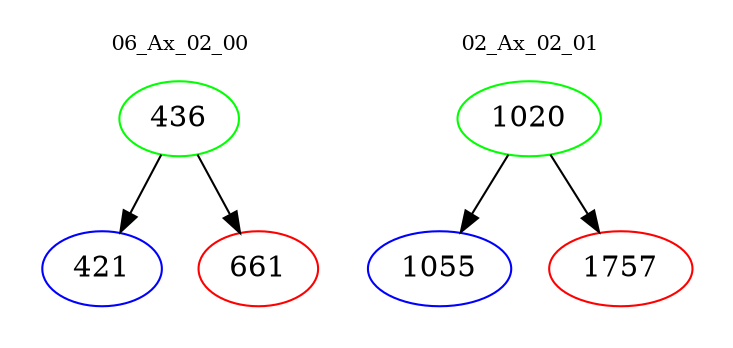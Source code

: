 digraph{
subgraph cluster_0 {
color = white
label = "06_Ax_02_00";
fontsize=10;
T0_436 [label="436", color="green"]
T0_436 -> T0_421 [color="black"]
T0_421 [label="421", color="blue"]
T0_436 -> T0_661 [color="black"]
T0_661 [label="661", color="red"]
}
subgraph cluster_1 {
color = white
label = "02_Ax_02_01";
fontsize=10;
T1_1020 [label="1020", color="green"]
T1_1020 -> T1_1055 [color="black"]
T1_1055 [label="1055", color="blue"]
T1_1020 -> T1_1757 [color="black"]
T1_1757 [label="1757", color="red"]
}
}
